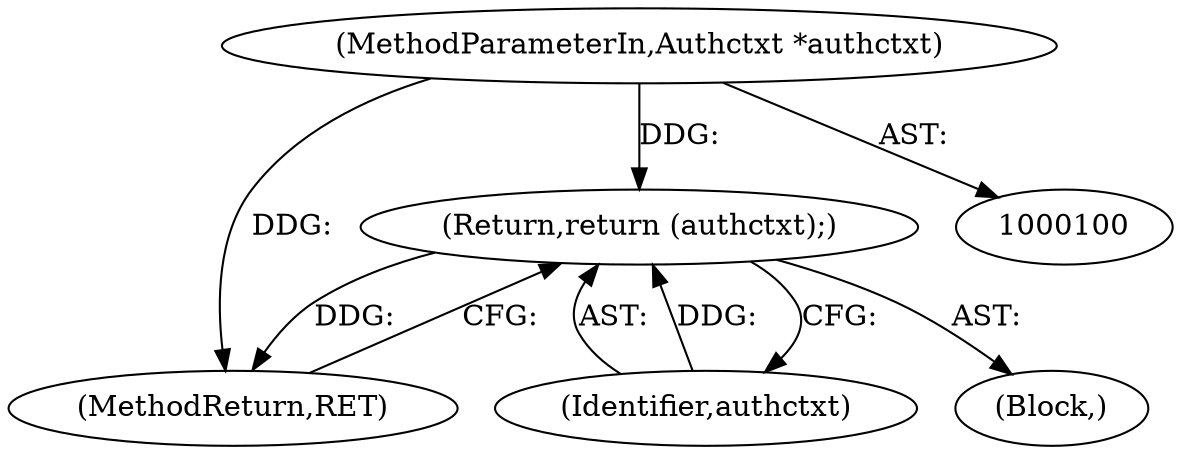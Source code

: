 digraph "0_openssh-portable_d4697fe9a28dab7255c60433e4dd23cf7fce8a8b_0@pointer" {
"1000101" [label="(MethodParameterIn,Authctxt *authctxt)"];
"1000155" [label="(Return,return (authctxt);)"];
"1000101" [label="(MethodParameterIn,Authctxt *authctxt)"];
"1000102" [label="(Block,)"];
"1000157" [label="(MethodReturn,RET)"];
"1000156" [label="(Identifier,authctxt)"];
"1000155" [label="(Return,return (authctxt);)"];
"1000101" -> "1000100"  [label="AST: "];
"1000101" -> "1000157"  [label="DDG: "];
"1000101" -> "1000155"  [label="DDG: "];
"1000155" -> "1000102"  [label="AST: "];
"1000155" -> "1000156"  [label="CFG: "];
"1000156" -> "1000155"  [label="AST: "];
"1000157" -> "1000155"  [label="CFG: "];
"1000155" -> "1000157"  [label="DDG: "];
"1000156" -> "1000155"  [label="DDG: "];
}
